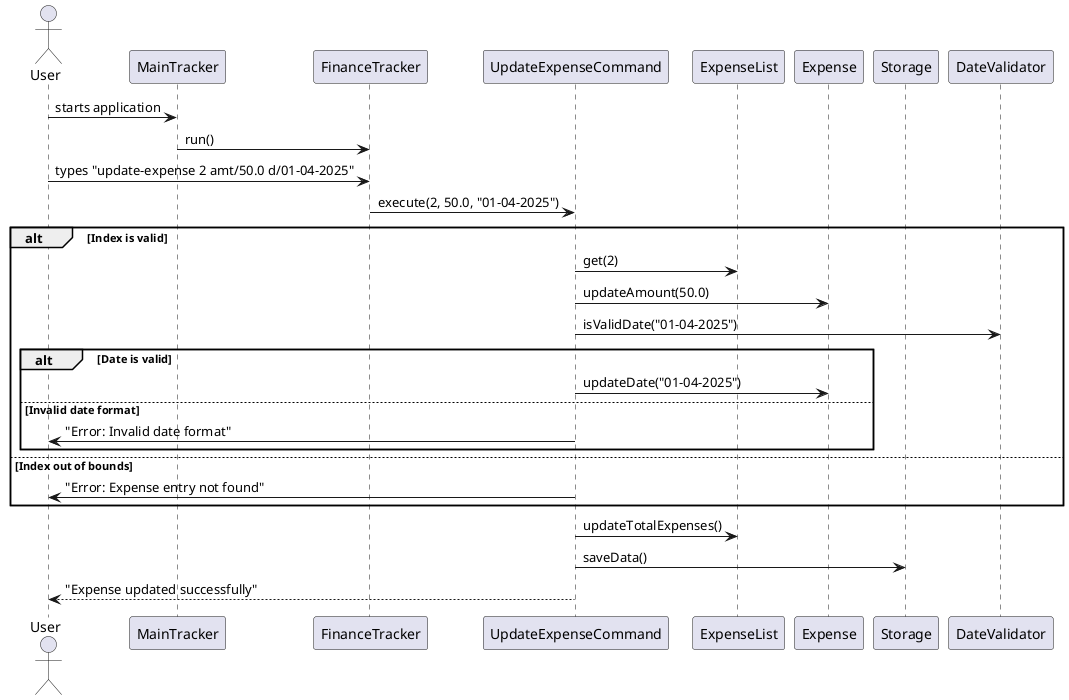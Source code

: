 @startuml
actor User
participant "MainTracker" as Main
participant "FinanceTracker" as Finance
participant "UpdateExpenseCommand" as UpdateCmd
participant "ExpenseList" as ExpenseList
participant "Expense" as Expense
participant "Storage" as Storage
participant "DateValidator" as DateValidator

User -> Main: starts application
Main -> Finance: run()
User -> Finance: types "update-expense 2 amt/50.0 d/01-04-2025"
Finance -> UpdateCmd: execute(2, 50.0, "01-04-2025")

alt Index is valid
    UpdateCmd -> ExpenseList: get(2)
    UpdateCmd -> Expense: updateAmount(50.0)
    UpdateCmd -> DateValidator: isValidDate("01-04-2025")

    alt Date is valid
        UpdateCmd -> Expense: updateDate("01-04-2025")
    else Invalid date format
        UpdateCmd -> User: "Error: Invalid date format"
    end
else Index out of bounds
    UpdateCmd -> User: "Error: Expense entry not found"
end

UpdateCmd -> ExpenseList: updateTotalExpenses()
UpdateCmd -> Storage: saveData()

User <-- UpdateCmd: "Expense updated successfully"
@enduml